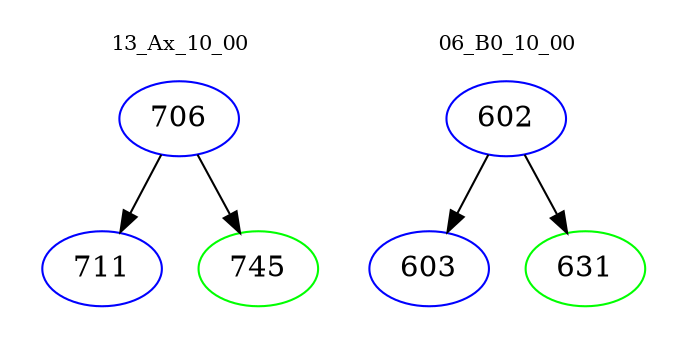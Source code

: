 digraph{
subgraph cluster_0 {
color = white
label = "13_Ax_10_00";
fontsize=10;
T0_706 [label="706", color="blue"]
T0_706 -> T0_711 [color="black"]
T0_711 [label="711", color="blue"]
T0_706 -> T0_745 [color="black"]
T0_745 [label="745", color="green"]
}
subgraph cluster_1 {
color = white
label = "06_B0_10_00";
fontsize=10;
T1_602 [label="602", color="blue"]
T1_602 -> T1_603 [color="black"]
T1_603 [label="603", color="blue"]
T1_602 -> T1_631 [color="black"]
T1_631 [label="631", color="green"]
}
}
